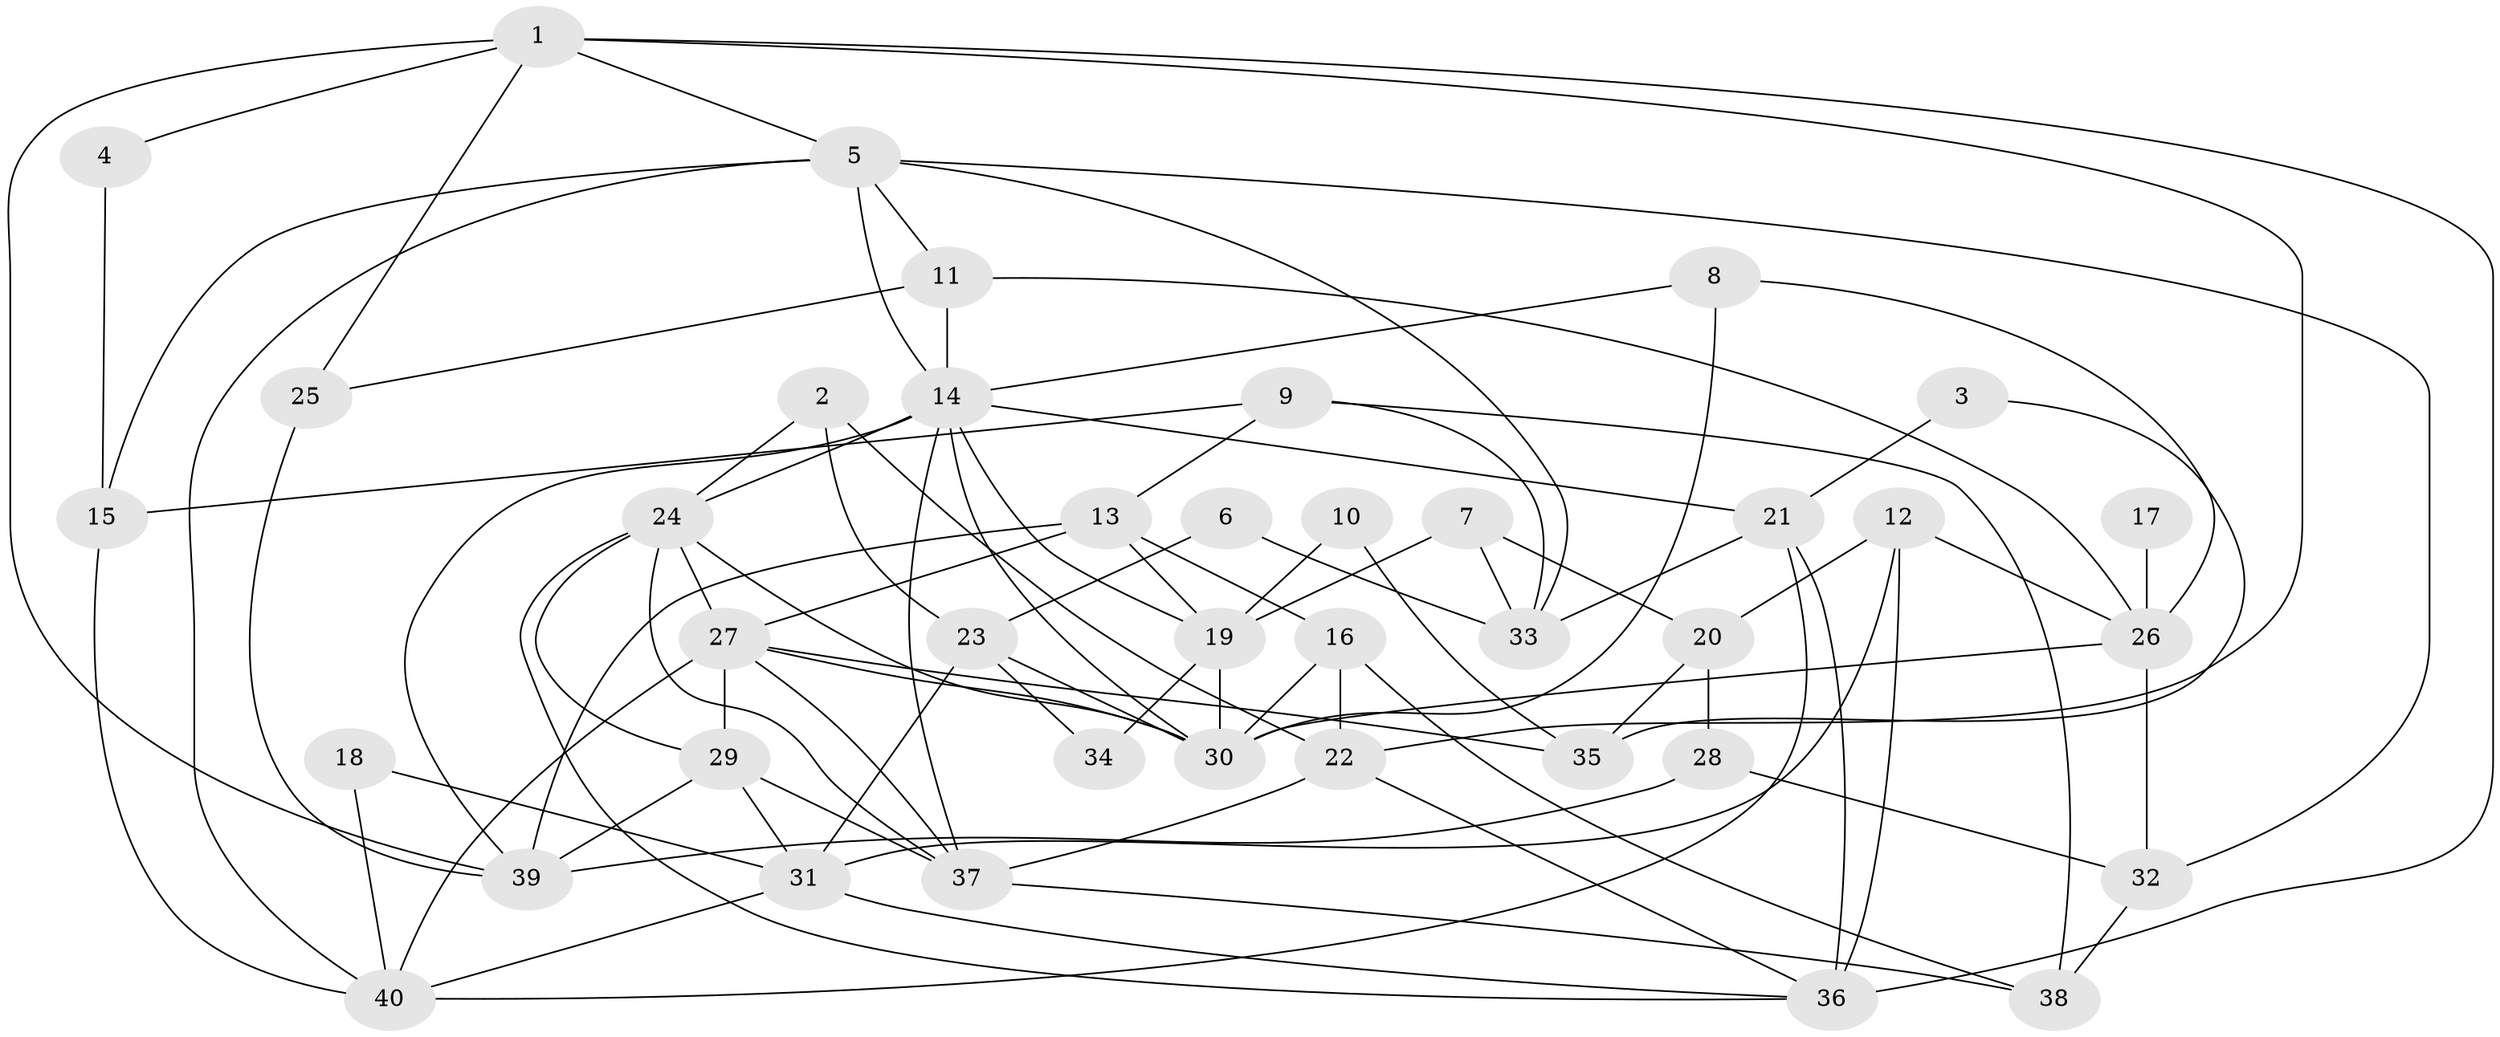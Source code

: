 // original degree distribution, {6: 0.10714285714285714, 5: 0.23214285714285715, 3: 0.17857142857142858, 2: 0.16071428571428573, 4: 0.30357142857142855, 7: 0.017857142857142856}
// Generated by graph-tools (version 1.1) at 2025/37/03/04/25 23:37:07]
// undirected, 40 vertices, 90 edges
graph export_dot {
  node [color=gray90,style=filled];
  1;
  2;
  3;
  4;
  5;
  6;
  7;
  8;
  9;
  10;
  11;
  12;
  13;
  14;
  15;
  16;
  17;
  18;
  19;
  20;
  21;
  22;
  23;
  24;
  25;
  26;
  27;
  28;
  29;
  30;
  31;
  32;
  33;
  34;
  35;
  36;
  37;
  38;
  39;
  40;
  1 -- 4 [weight=1.0];
  1 -- 5 [weight=1.0];
  1 -- 22 [weight=1.0];
  1 -- 25 [weight=1.0];
  1 -- 36 [weight=1.0];
  1 -- 39 [weight=1.0];
  2 -- 22 [weight=1.0];
  2 -- 23 [weight=1.0];
  2 -- 24 [weight=1.0];
  3 -- 21 [weight=1.0];
  3 -- 35 [weight=1.0];
  4 -- 15 [weight=1.0];
  5 -- 11 [weight=1.0];
  5 -- 14 [weight=1.0];
  5 -- 15 [weight=1.0];
  5 -- 32 [weight=1.0];
  5 -- 33 [weight=1.0];
  5 -- 40 [weight=1.0];
  6 -- 23 [weight=1.0];
  6 -- 33 [weight=1.0];
  7 -- 19 [weight=1.0];
  7 -- 20 [weight=1.0];
  7 -- 33 [weight=1.0];
  8 -- 14 [weight=1.0];
  8 -- 26 [weight=1.0];
  8 -- 30 [weight=1.0];
  9 -- 13 [weight=1.0];
  9 -- 15 [weight=1.0];
  9 -- 33 [weight=1.0];
  9 -- 38 [weight=1.0];
  10 -- 19 [weight=1.0];
  10 -- 35 [weight=1.0];
  11 -- 14 [weight=1.0];
  11 -- 25 [weight=1.0];
  11 -- 26 [weight=1.0];
  12 -- 20 [weight=1.0];
  12 -- 26 [weight=1.0];
  12 -- 31 [weight=1.0];
  12 -- 36 [weight=1.0];
  13 -- 16 [weight=1.0];
  13 -- 19 [weight=1.0];
  13 -- 27 [weight=1.0];
  13 -- 39 [weight=1.0];
  14 -- 19 [weight=1.0];
  14 -- 21 [weight=1.0];
  14 -- 24 [weight=1.0];
  14 -- 30 [weight=1.0];
  14 -- 37 [weight=1.0];
  14 -- 39 [weight=1.0];
  15 -- 40 [weight=1.0];
  16 -- 22 [weight=1.0];
  16 -- 30 [weight=1.0];
  16 -- 38 [weight=1.0];
  17 -- 26 [weight=2.0];
  18 -- 31 [weight=1.0];
  18 -- 40 [weight=1.0];
  19 -- 30 [weight=1.0];
  19 -- 34 [weight=1.0];
  20 -- 28 [weight=1.0];
  20 -- 35 [weight=1.0];
  21 -- 33 [weight=1.0];
  21 -- 36 [weight=1.0];
  21 -- 40 [weight=1.0];
  22 -- 36 [weight=1.0];
  22 -- 37 [weight=1.0];
  23 -- 30 [weight=1.0];
  23 -- 31 [weight=1.0];
  23 -- 34 [weight=1.0];
  24 -- 27 [weight=1.0];
  24 -- 29 [weight=1.0];
  24 -- 30 [weight=1.0];
  24 -- 36 [weight=1.0];
  24 -- 37 [weight=1.0];
  25 -- 39 [weight=1.0];
  26 -- 30 [weight=1.0];
  26 -- 32 [weight=1.0];
  27 -- 29 [weight=1.0];
  27 -- 30 [weight=2.0];
  27 -- 35 [weight=1.0];
  27 -- 37 [weight=1.0];
  27 -- 40 [weight=1.0];
  28 -- 32 [weight=1.0];
  28 -- 39 [weight=1.0];
  29 -- 31 [weight=1.0];
  29 -- 37 [weight=1.0];
  29 -- 39 [weight=1.0];
  31 -- 36 [weight=1.0];
  31 -- 40 [weight=1.0];
  32 -- 38 [weight=2.0];
  37 -- 38 [weight=1.0];
}
